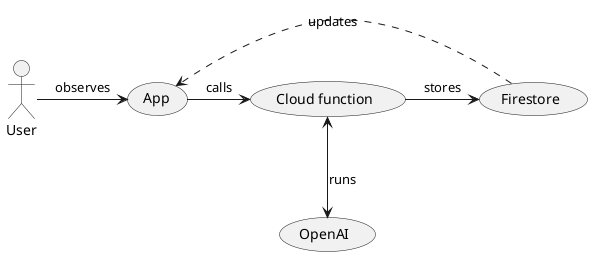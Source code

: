 @startuml
'https://plantuml.com/use-case-diagram

:User:
(App)
User -> (App): observes
(App) -> (Cloud function): calls
(Cloud function) <--> (OpenAI): runs
(Cloud function) -> (Firestore): stores
(Firestore) .> (App): updates

@enduml
